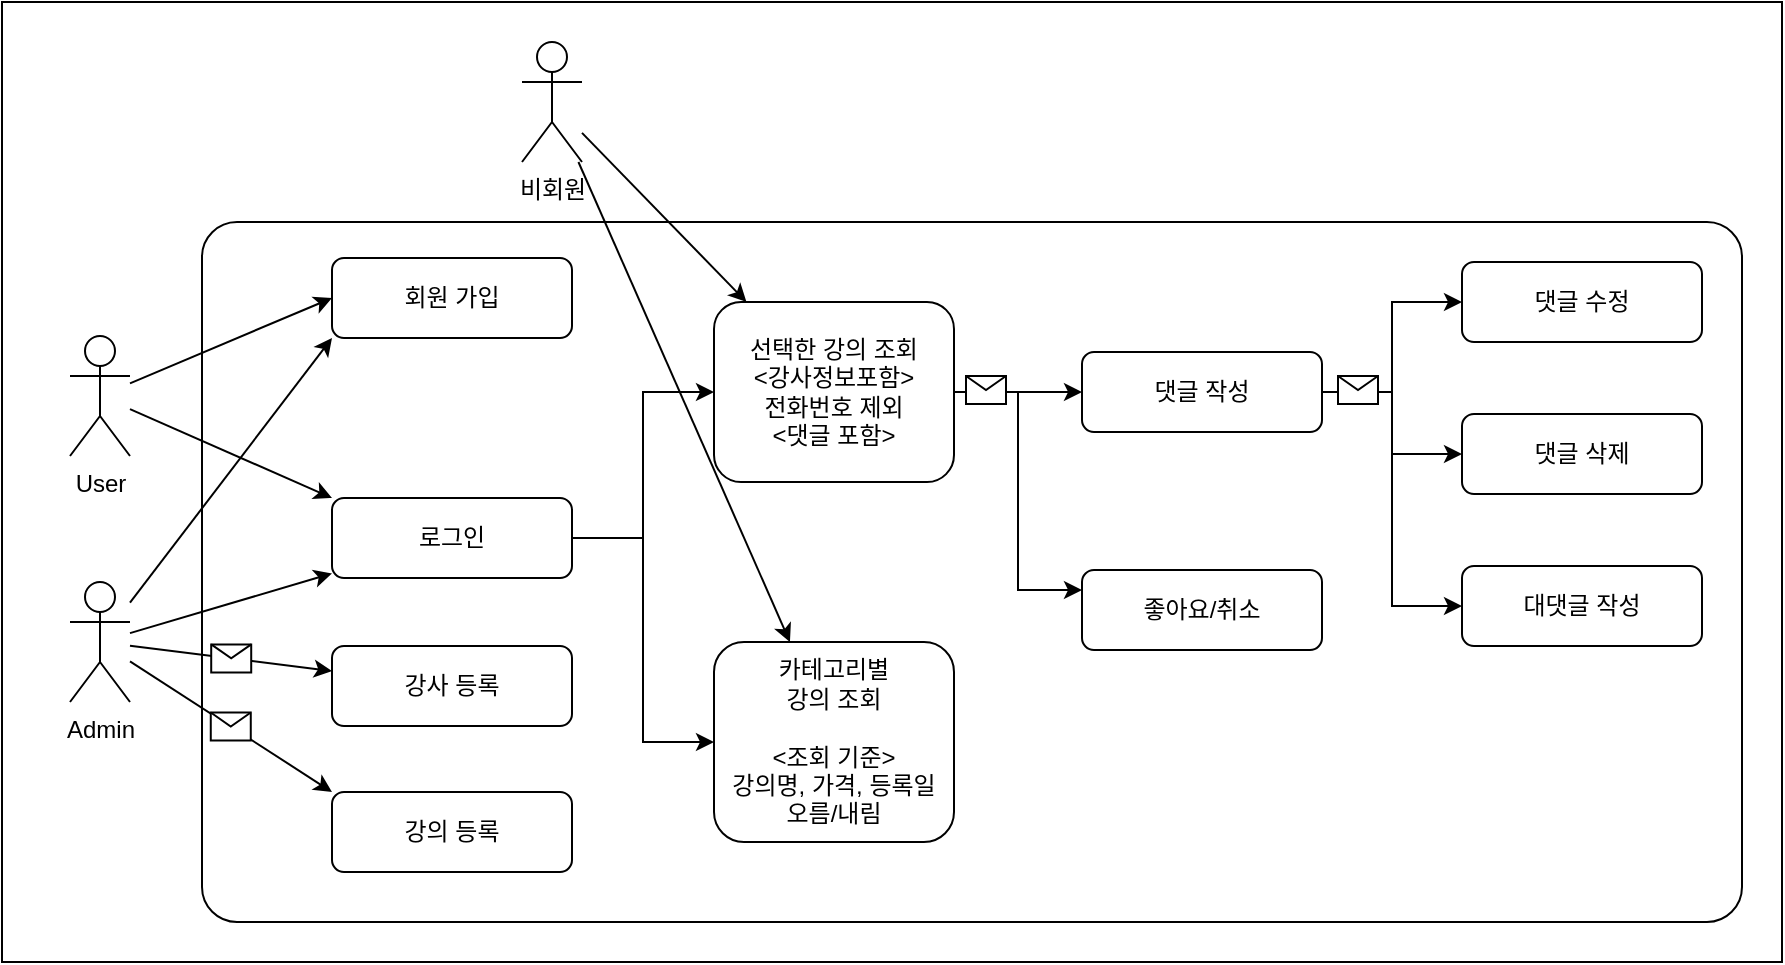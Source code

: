 <mxfile version="22.1.0" type="github">
  <diagram name="페이지-1" id="ybpHdLO_MxR6rBKI8lsR">
    <mxGraphModel dx="1434" dy="765" grid="1" gridSize="10" guides="1" tooltips="1" connect="1" arrows="1" fold="1" page="1" pageScale="1" pageWidth="1169" pageHeight="827" math="0" shadow="0">
      <root>
        <mxCell id="0" />
        <mxCell id="1" parent="0" />
        <mxCell id="dz0AKzEHm1xZtvOBA58W-40" value="" style="rounded=0;whiteSpace=wrap;html=1;" parent="1" vertex="1">
          <mxGeometry x="160" y="160" width="890" height="480" as="geometry" />
        </mxCell>
        <mxCell id="dz0AKzEHm1xZtvOBA58W-39" value="" style="rounded=1;whiteSpace=wrap;html=1;arcSize=5;" parent="1" vertex="1">
          <mxGeometry x="260" y="270" width="770" height="350" as="geometry" />
        </mxCell>
        <mxCell id="dz0AKzEHm1xZtvOBA58W-1" value="User" style="shape=umlActor;verticalLabelPosition=bottom;verticalAlign=top;html=1;outlineConnect=0;" parent="1" vertex="1">
          <mxGeometry x="194" y="327" width="30" height="60" as="geometry" />
        </mxCell>
        <mxCell id="dz0AKzEHm1xZtvOBA58W-2" value="Admin" style="shape=umlActor;verticalLabelPosition=bottom;verticalAlign=top;html=1;outlineConnect=0;" parent="1" vertex="1">
          <mxGeometry x="194" y="450" width="30" height="60" as="geometry" />
        </mxCell>
        <mxCell id="dz0AKzEHm1xZtvOBA58W-3" value="회원 가입" style="rounded=1;whiteSpace=wrap;html=1;" parent="1" vertex="1">
          <mxGeometry x="325" y="288" width="120" height="40" as="geometry" />
        </mxCell>
        <mxCell id="dz0AKzEHm1xZtvOBA58W-26" style="edgeStyle=orthogonalEdgeStyle;rounded=0;orthogonalLoop=1;jettySize=auto;html=1;exitX=1;exitY=0.5;exitDx=0;exitDy=0;entryX=0;entryY=0.5;entryDx=0;entryDy=0;" parent="1" source="dz0AKzEHm1xZtvOBA58W-4" target="dz0AKzEHm1xZtvOBA58W-7" edge="1">
          <mxGeometry relative="1" as="geometry" />
        </mxCell>
        <mxCell id="dz0AKzEHm1xZtvOBA58W-27" style="edgeStyle=orthogonalEdgeStyle;rounded=0;orthogonalLoop=1;jettySize=auto;html=1;exitX=1;exitY=0.5;exitDx=0;exitDy=0;entryX=0;entryY=0.5;entryDx=0;entryDy=0;" parent="1" source="dz0AKzEHm1xZtvOBA58W-4" target="dz0AKzEHm1xZtvOBA58W-10" edge="1">
          <mxGeometry relative="1" as="geometry" />
        </mxCell>
        <mxCell id="dz0AKzEHm1xZtvOBA58W-4" value="로그인" style="rounded=1;whiteSpace=wrap;html=1;" parent="1" vertex="1">
          <mxGeometry x="325" y="408" width="120" height="40" as="geometry" />
        </mxCell>
        <mxCell id="dz0AKzEHm1xZtvOBA58W-5" value="강사 등록" style="rounded=1;whiteSpace=wrap;html=1;" parent="1" vertex="1">
          <mxGeometry x="325" y="482" width="120" height="40" as="geometry" />
        </mxCell>
        <mxCell id="dz0AKzEHm1xZtvOBA58W-6" value="강의 등록" style="rounded=1;whiteSpace=wrap;html=1;" parent="1" vertex="1">
          <mxGeometry x="325" y="555" width="120" height="40" as="geometry" />
        </mxCell>
        <mxCell id="dz0AKzEHm1xZtvOBA58W-29" style="edgeStyle=orthogonalEdgeStyle;rounded=0;orthogonalLoop=1;jettySize=auto;html=1;exitX=1;exitY=0.5;exitDx=0;exitDy=0;entryX=0;entryY=0.5;entryDx=0;entryDy=0;" parent="1" source="dz0AKzEHm1xZtvOBA58W-7" target="dz0AKzEHm1xZtvOBA58W-8" edge="1">
          <mxGeometry relative="1" as="geometry" />
        </mxCell>
        <mxCell id="dz0AKzEHm1xZtvOBA58W-30" style="edgeStyle=orthogonalEdgeStyle;rounded=0;orthogonalLoop=1;jettySize=auto;html=1;exitX=1;exitY=0.5;exitDx=0;exitDy=0;entryX=0;entryY=0.25;entryDx=0;entryDy=0;" parent="1" source="dz0AKzEHm1xZtvOBA58W-7" target="dz0AKzEHm1xZtvOBA58W-13" edge="1">
          <mxGeometry relative="1" as="geometry" />
        </mxCell>
        <mxCell id="dz0AKzEHm1xZtvOBA58W-7" value="선택한 강의 조회&lt;br&gt;&amp;lt;강사정보포함&amp;gt;&lt;br&gt;전화번호 제외&lt;br&gt;&amp;lt;댓글 포함&amp;gt;" style="rounded=1;whiteSpace=wrap;html=1;" parent="1" vertex="1">
          <mxGeometry x="516" y="310" width="120" height="90" as="geometry" />
        </mxCell>
        <mxCell id="dz0AKzEHm1xZtvOBA58W-31" style="edgeStyle=orthogonalEdgeStyle;rounded=0;orthogonalLoop=1;jettySize=auto;html=1;exitX=1;exitY=0.5;exitDx=0;exitDy=0;entryX=0;entryY=0.5;entryDx=0;entryDy=0;" parent="1" source="dz0AKzEHm1xZtvOBA58W-8" target="dz0AKzEHm1xZtvOBA58W-11" edge="1">
          <mxGeometry relative="1" as="geometry" />
        </mxCell>
        <mxCell id="dz0AKzEHm1xZtvOBA58W-32" style="edgeStyle=orthogonalEdgeStyle;rounded=0;orthogonalLoop=1;jettySize=auto;html=1;exitX=1;exitY=0.5;exitDx=0;exitDy=0;entryX=0;entryY=0.5;entryDx=0;entryDy=0;" parent="1" source="dz0AKzEHm1xZtvOBA58W-8" target="dz0AKzEHm1xZtvOBA58W-12" edge="1">
          <mxGeometry relative="1" as="geometry" />
        </mxCell>
        <mxCell id="dz0AKzEHm1xZtvOBA58W-33" style="edgeStyle=orthogonalEdgeStyle;rounded=0;orthogonalLoop=1;jettySize=auto;html=1;exitX=1;exitY=0.5;exitDx=0;exitDy=0;entryX=0;entryY=0.5;entryDx=0;entryDy=0;" parent="1" source="dz0AKzEHm1xZtvOBA58W-8" target="dz0AKzEHm1xZtvOBA58W-9" edge="1">
          <mxGeometry relative="1" as="geometry" />
        </mxCell>
        <mxCell id="dz0AKzEHm1xZtvOBA58W-8" value="댓글 작성" style="rounded=1;whiteSpace=wrap;html=1;" parent="1" vertex="1">
          <mxGeometry x="700" y="335" width="120" height="40" as="geometry" />
        </mxCell>
        <mxCell id="dz0AKzEHm1xZtvOBA58W-9" value="대댓글 작성" style="rounded=1;whiteSpace=wrap;html=1;" parent="1" vertex="1">
          <mxGeometry x="890" y="442" width="120" height="40" as="geometry" />
        </mxCell>
        <mxCell id="dz0AKzEHm1xZtvOBA58W-10" value="카테고리별&lt;br&gt;강의 조회&lt;br&gt;&lt;br&gt;&amp;lt;조회 기준&amp;gt;&lt;br&gt;강의명, 가격, 등록일&lt;br&gt;오름/내림" style="rounded=1;whiteSpace=wrap;html=1;" parent="1" vertex="1">
          <mxGeometry x="516" y="480" width="120" height="100" as="geometry" />
        </mxCell>
        <mxCell id="dz0AKzEHm1xZtvOBA58W-11" value="댓글 수정" style="rounded=1;whiteSpace=wrap;html=1;" parent="1" vertex="1">
          <mxGeometry x="890" y="290" width="120" height="40" as="geometry" />
        </mxCell>
        <mxCell id="dz0AKzEHm1xZtvOBA58W-12" value="댓글 삭제" style="rounded=1;whiteSpace=wrap;html=1;" parent="1" vertex="1">
          <mxGeometry x="890" y="366" width="120" height="40" as="geometry" />
        </mxCell>
        <mxCell id="dz0AKzEHm1xZtvOBA58W-13" value="좋아요/취소" style="rounded=1;whiteSpace=wrap;html=1;" parent="1" vertex="1">
          <mxGeometry x="700" y="444" width="120" height="40" as="geometry" />
        </mxCell>
        <mxCell id="dz0AKzEHm1xZtvOBA58W-14" value="" style="endArrow=classic;html=1;rounded=0;entryX=0;entryY=0.5;entryDx=0;entryDy=0;" parent="1" source="dz0AKzEHm1xZtvOBA58W-1" target="dz0AKzEHm1xZtvOBA58W-3" edge="1">
          <mxGeometry width="50" height="50" relative="1" as="geometry">
            <mxPoint x="560" y="460" as="sourcePoint" />
            <mxPoint x="610" y="410" as="targetPoint" />
          </mxGeometry>
        </mxCell>
        <mxCell id="dz0AKzEHm1xZtvOBA58W-15" value="" style="endArrow=classic;html=1;rounded=0;entryX=0;entryY=0;entryDx=0;entryDy=0;" parent="1" source="dz0AKzEHm1xZtvOBA58W-1" target="dz0AKzEHm1xZtvOBA58W-4" edge="1">
          <mxGeometry width="50" height="50" relative="1" as="geometry">
            <mxPoint x="240" y="363" as="sourcePoint" />
            <mxPoint x="335" y="335" as="targetPoint" />
          </mxGeometry>
        </mxCell>
        <mxCell id="dz0AKzEHm1xZtvOBA58W-16" value="" style="endArrow=classic;html=1;rounded=0;" parent="1" source="dz0AKzEHm1xZtvOBA58W-2" target="dz0AKzEHm1xZtvOBA58W-4" edge="1">
          <mxGeometry width="50" height="50" relative="1" as="geometry">
            <mxPoint x="240" y="373" as="sourcePoint" />
            <mxPoint x="347" y="418" as="targetPoint" />
          </mxGeometry>
        </mxCell>
        <mxCell id="dz0AKzEHm1xZtvOBA58W-17" value="" style="endArrow=classic;html=1;rounded=0;entryX=0;entryY=1;entryDx=0;entryDy=0;" parent="1" source="dz0AKzEHm1xZtvOBA58W-2" target="dz0AKzEHm1xZtvOBA58W-3" edge="1">
          <mxGeometry width="50" height="50" relative="1" as="geometry">
            <mxPoint x="240" y="485" as="sourcePoint" />
            <mxPoint x="335" y="456" as="targetPoint" />
          </mxGeometry>
        </mxCell>
        <mxCell id="dz0AKzEHm1xZtvOBA58W-20" value="" style="endArrow=classic;html=1;rounded=0;" parent="1" source="dz0AKzEHm1xZtvOBA58W-2" target="dz0AKzEHm1xZtvOBA58W-5" edge="1">
          <mxGeometry relative="1" as="geometry">
            <mxPoint x="540" y="440" as="sourcePoint" />
            <mxPoint x="640" y="440" as="targetPoint" />
          </mxGeometry>
        </mxCell>
        <mxCell id="dz0AKzEHm1xZtvOBA58W-21" value="" style="shape=message;html=1;outlineConnect=0;" parent="dz0AKzEHm1xZtvOBA58W-20" vertex="1">
          <mxGeometry width="20" height="14" relative="1" as="geometry">
            <mxPoint x="-10" y="-7" as="offset" />
          </mxGeometry>
        </mxCell>
        <mxCell id="dz0AKzEHm1xZtvOBA58W-22" value="" style="endArrow=classic;html=1;rounded=0;entryX=0;entryY=0;entryDx=0;entryDy=0;" parent="1" source="dz0AKzEHm1xZtvOBA58W-2" target="dz0AKzEHm1xZtvOBA58W-6" edge="1">
          <mxGeometry relative="1" as="geometry">
            <mxPoint x="240" y="492" as="sourcePoint" />
            <mxPoint x="335" y="504" as="targetPoint" />
          </mxGeometry>
        </mxCell>
        <mxCell id="dz0AKzEHm1xZtvOBA58W-23" value="" style="shape=message;html=1;outlineConnect=0;" parent="dz0AKzEHm1xZtvOBA58W-22" vertex="1">
          <mxGeometry width="20" height="14" relative="1" as="geometry">
            <mxPoint x="-10" y="-7" as="offset" />
          </mxGeometry>
        </mxCell>
        <mxCell id="dz0AKzEHm1xZtvOBA58W-34" value="비회원" style="shape=umlActor;verticalLabelPosition=bottom;verticalAlign=top;html=1;outlineConnect=0;" parent="1" vertex="1">
          <mxGeometry x="420" y="180" width="30" height="60" as="geometry" />
        </mxCell>
        <mxCell id="dz0AKzEHm1xZtvOBA58W-35" value="" style="endArrow=classic;html=1;rounded=0;" parent="1" source="dz0AKzEHm1xZtvOBA58W-34" target="dz0AKzEHm1xZtvOBA58W-7" edge="1">
          <mxGeometry width="50" height="50" relative="1" as="geometry">
            <mxPoint x="560" y="460" as="sourcePoint" />
            <mxPoint x="610" y="410" as="targetPoint" />
          </mxGeometry>
        </mxCell>
        <mxCell id="dz0AKzEHm1xZtvOBA58W-36" value="" style="endArrow=classic;html=1;rounded=0;" parent="1" source="dz0AKzEHm1xZtvOBA58W-34" target="dz0AKzEHm1xZtvOBA58W-10" edge="1">
          <mxGeometry width="50" height="50" relative="1" as="geometry">
            <mxPoint x="560" y="460" as="sourcePoint" />
            <mxPoint x="610" y="410" as="targetPoint" />
          </mxGeometry>
        </mxCell>
        <mxCell id="dz0AKzEHm1xZtvOBA58W-37" value="" style="shape=message;html=1;html=1;outlineConnect=0;labelPosition=center;verticalLabelPosition=bottom;align=center;verticalAlign=top;" parent="1" vertex="1">
          <mxGeometry x="642" y="347" width="20" height="14" as="geometry" />
        </mxCell>
        <mxCell id="dz0AKzEHm1xZtvOBA58W-38" value="" style="shape=message;html=1;html=1;outlineConnect=0;labelPosition=center;verticalLabelPosition=bottom;align=center;verticalAlign=top;" parent="1" vertex="1">
          <mxGeometry x="828" y="347" width="20" height="14" as="geometry" />
        </mxCell>
      </root>
    </mxGraphModel>
  </diagram>
</mxfile>
